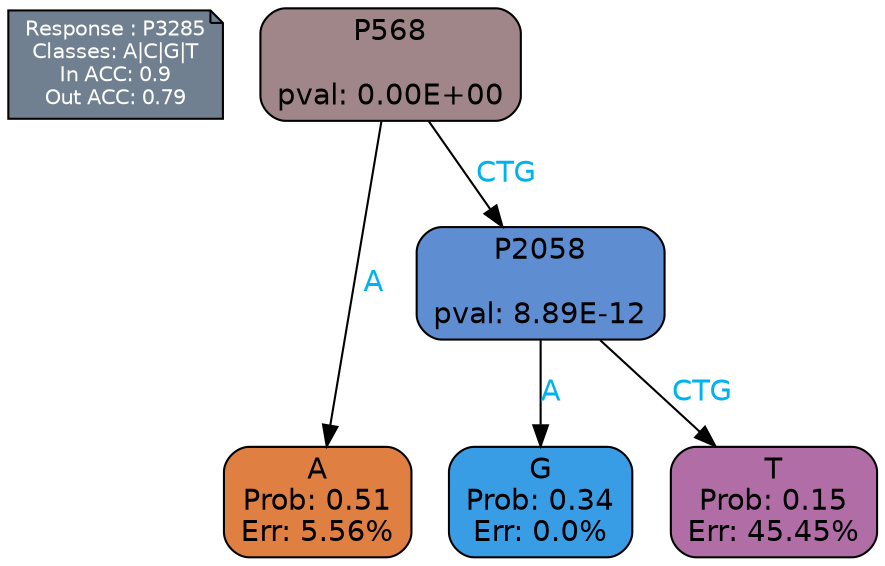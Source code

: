 digraph Tree {
node [shape=box, style="filled, rounded", color="black", fontname=helvetica] ;
graph [ranksep=equally, splines=polylines, bgcolor=transparent, dpi=600] ;
edge [fontname=helvetica] ;
LEGEND [label="Response : P3285
Classes: A|C|G|T
In ACC: 0.9
Out ACC: 0.79
",shape=note,align=left,style=filled,fillcolor="slategray",fontcolor="white",fontsize=10];1 [label="P568

pval: 0.00E+00", fillcolor="#a08688"] ;
2 [label="A
Prob: 0.51
Err: 5.56%", fillcolor="#df7f42"] ;
3 [label="P2058

pval: 8.89E-12", fillcolor="#5e8ed1"] ;
4 [label="G
Prob: 0.34
Err: 0.0%", fillcolor="#399de5"] ;
5 [label="T
Prob: 0.15
Err: 45.45%", fillcolor="#b16ea6"] ;
1 -> 2 [label="A",fontcolor=deepskyblue2] ;
1 -> 3 [label="CTG",fontcolor=deepskyblue2] ;
3 -> 4 [label="A",fontcolor=deepskyblue2] ;
3 -> 5 [label="CTG",fontcolor=deepskyblue2] ;
{rank = same; 2;4;5;}{rank = same; LEGEND;1;}}